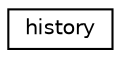 digraph "Graphical Class Hierarchy"
{
 // LATEX_PDF_SIZE
  edge [fontname="Helvetica",fontsize="10",labelfontname="Helvetica",labelfontsize="10"];
  node [fontname="Helvetica",fontsize="10",shape=record];
  rankdir="LR";
  Node0 [label="history",height=0.2,width=0.4,color="black", fillcolor="white", style="filled",URL="$structhistory.html",tooltip=" "];
}
